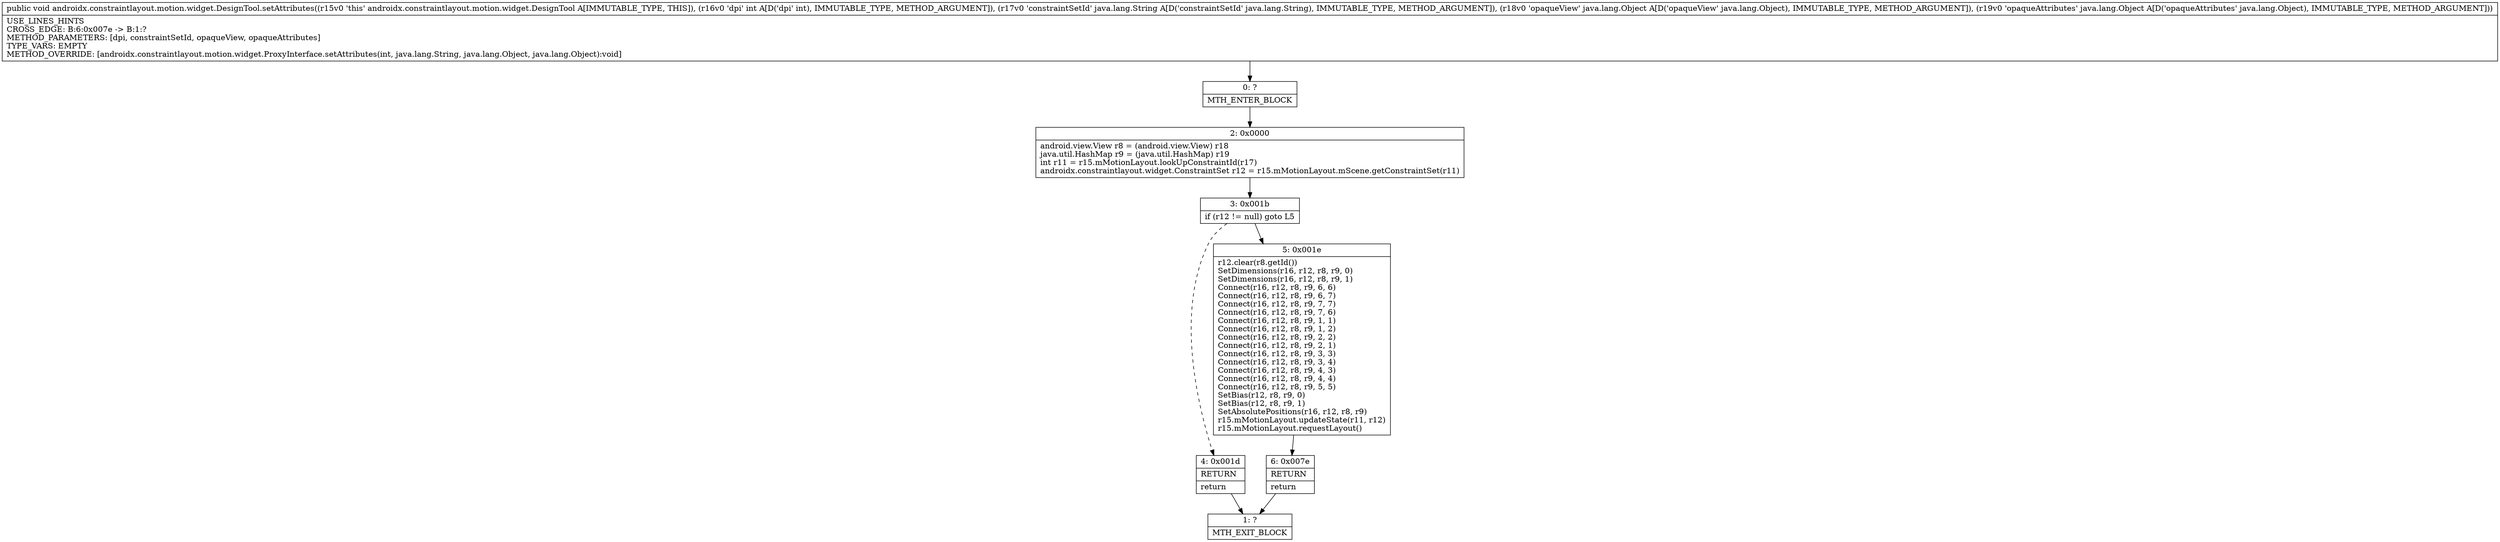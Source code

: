 digraph "CFG forandroidx.constraintlayout.motion.widget.DesignTool.setAttributes(ILjava\/lang\/String;Ljava\/lang\/Object;Ljava\/lang\/Object;)V" {
Node_0 [shape=record,label="{0\:\ ?|MTH_ENTER_BLOCK\l}"];
Node_2 [shape=record,label="{2\:\ 0x0000|android.view.View r8 = (android.view.View) r18\ljava.util.HashMap r9 = (java.util.HashMap) r19\lint r11 = r15.mMotionLayout.lookUpConstraintId(r17)\landroidx.constraintlayout.widget.ConstraintSet r12 = r15.mMotionLayout.mScene.getConstraintSet(r11)\l}"];
Node_3 [shape=record,label="{3\:\ 0x001b|if (r12 != null) goto L5\l}"];
Node_4 [shape=record,label="{4\:\ 0x001d|RETURN\l|return\l}"];
Node_1 [shape=record,label="{1\:\ ?|MTH_EXIT_BLOCK\l}"];
Node_5 [shape=record,label="{5\:\ 0x001e|r12.clear(r8.getId())\lSetDimensions(r16, r12, r8, r9, 0)\lSetDimensions(r16, r12, r8, r9, 1)\lConnect(r16, r12, r8, r9, 6, 6)\lConnect(r16, r12, r8, r9, 6, 7)\lConnect(r16, r12, r8, r9, 7, 7)\lConnect(r16, r12, r8, r9, 7, 6)\lConnect(r16, r12, r8, r9, 1, 1)\lConnect(r16, r12, r8, r9, 1, 2)\lConnect(r16, r12, r8, r9, 2, 2)\lConnect(r16, r12, r8, r9, 2, 1)\lConnect(r16, r12, r8, r9, 3, 3)\lConnect(r16, r12, r8, r9, 3, 4)\lConnect(r16, r12, r8, r9, 4, 3)\lConnect(r16, r12, r8, r9, 4, 4)\lConnect(r16, r12, r8, r9, 5, 5)\lSetBias(r12, r8, r9, 0)\lSetBias(r12, r8, r9, 1)\lSetAbsolutePositions(r16, r12, r8, r9)\lr15.mMotionLayout.updateState(r11, r12)\lr15.mMotionLayout.requestLayout()\l}"];
Node_6 [shape=record,label="{6\:\ 0x007e|RETURN\l|return\l}"];
MethodNode[shape=record,label="{public void androidx.constraintlayout.motion.widget.DesignTool.setAttributes((r15v0 'this' androidx.constraintlayout.motion.widget.DesignTool A[IMMUTABLE_TYPE, THIS]), (r16v0 'dpi' int A[D('dpi' int), IMMUTABLE_TYPE, METHOD_ARGUMENT]), (r17v0 'constraintSetId' java.lang.String A[D('constraintSetId' java.lang.String), IMMUTABLE_TYPE, METHOD_ARGUMENT]), (r18v0 'opaqueView' java.lang.Object A[D('opaqueView' java.lang.Object), IMMUTABLE_TYPE, METHOD_ARGUMENT]), (r19v0 'opaqueAttributes' java.lang.Object A[D('opaqueAttributes' java.lang.Object), IMMUTABLE_TYPE, METHOD_ARGUMENT]))  | USE_LINES_HINTS\lCROSS_EDGE: B:6:0x007e \-\> B:1:?\lMETHOD_PARAMETERS: [dpi, constraintSetId, opaqueView, opaqueAttributes]\lTYPE_VARS: EMPTY\lMETHOD_OVERRIDE: [androidx.constraintlayout.motion.widget.ProxyInterface.setAttributes(int, java.lang.String, java.lang.Object, java.lang.Object):void]\l}"];
MethodNode -> Node_0;Node_0 -> Node_2;
Node_2 -> Node_3;
Node_3 -> Node_4[style=dashed];
Node_3 -> Node_5;
Node_4 -> Node_1;
Node_5 -> Node_6;
Node_6 -> Node_1;
}

